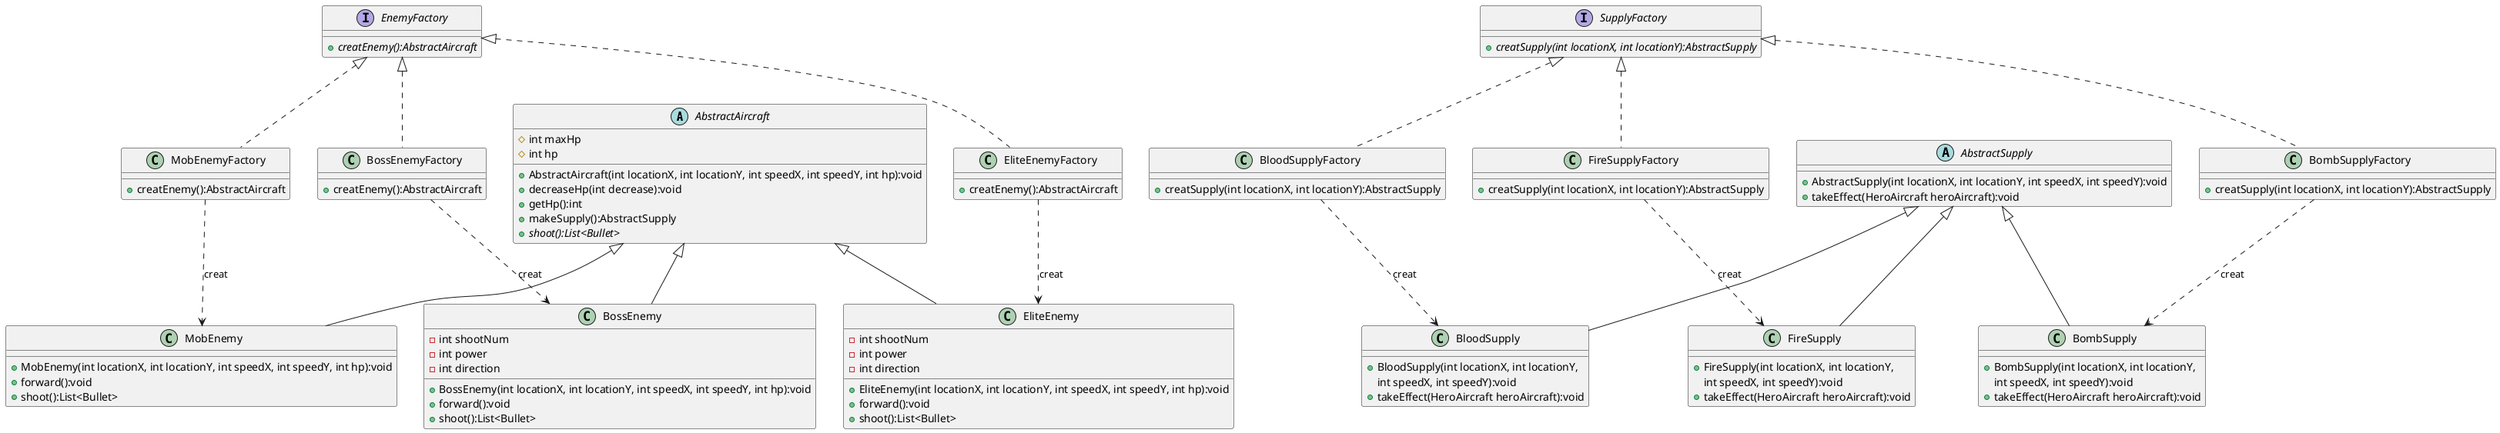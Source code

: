 @startuml
abstract class AbstractAircraft
{
	# int maxHp
    # int hp
    + AbstractAircraft(int locationX, int locationY, int speedX, int speedY, int hp):void
    + decreaseHp(int decrease):void
    + getHp():int
    + makeSupply():AbstractSupply
    + {abstract} shoot():List<Bullet>
 }
 abstract class AbstractSupply
 {
     + AbstractSupply(int locationX, int locationY, int speedX, int speedY):void
     + takeEffect(HeroAircraft heroAircraft):void
 }

 interface EnemyFactory
 {
     +{abstract} creatEnemy():AbstractAircraft
 }
 interface SupplyFactory
 {
     +{abstract} creatSupply(int locationX, int locationY):AbstractSupply
 }

 class MobEnemyFactory{
     + creatEnemy():AbstractAircraft
 }

 class EliteEnemyFactory{
     + creatEnemy():AbstractAircraft
 }

 class BossEnemyFactory{
     + creatEnemy():AbstractAircraft
 }

 class BloodSupplyFactory{
     + creatSupply(int locationX, int locationY):AbstractSupply
 }

 class BombSupplyFactory{
     + creatSupply(int locationX, int locationY):AbstractSupply
 }

 class FireSupplyFactory{
     + creatSupply(int locationX, int locationY):AbstractSupply
 }

 AbstractSupply <|-- BloodSupply
 AbstractSupply <|-- BombSupply
 AbstractSupply <|-- FireSupply

 EnemyFactory <|.. MobEnemyFactory
 EnemyFactory <|.. EliteEnemyFactory
 EnemyFactory <|.. BossEnemyFactory

 SupplyFactory <|.. BloodSupplyFactory
 SupplyFactory <|.. BombSupplyFactory
 SupplyFactory <|.. FireSupplyFactory

 MobEnemyFactory ..> MobEnemy :creat
 EliteEnemyFactory ..> EliteEnemy :creat
 BossEnemyFactory ..> BossEnemy :creat

 BloodSupplyFactory ..> BloodSupply :creat
 FireSupplyFactory ..> FireSupply:creat
 BombSupplyFactory ..> BombSupply:creat

 AbstractAircraft <|-- MobEnemy
 AbstractAircraft <|-- EliteEnemy
 AbstractAircraft <|-- BossEnemy
class MobEnemy {
    + MobEnemy(int locationX, int locationY, int speedX, int speedY, int hp):void
    + forward():void
    + shoot():List<Bullet>
}

class EliteEnemy{
    - int shootNum
    - int power
    - int direction
    + EliteEnemy(int locationX, int locationY, int speedX, int speedY, int hp):void
    + forward():void
    + shoot():List<Bullet>
}

class BossEnemy{
    - int shootNum
    - int power
    - int direction
    + BossEnemy(int locationX, int locationY, int speedX, int speedY, int hp):void
    + forward():void
    + shoot():List<Bullet>
}

class BloodSupply{
    + BloodSupply(int locationX, int locationY,
    int speedX, int speedY):void
    + takeEffect(HeroAircraft heroAircraft):void
}

class BombSupply{
    + BombSupply(int locationX, int locationY,
    int speedX, int speedY):void
    + takeEffect(HeroAircraft heroAircraft):void
}

class FireSupply{
    + FireSupply(int locationX, int locationY,
    int speedX, int speedY):void
    + takeEffect(HeroAircraft heroAircraft):void
}
@enduml